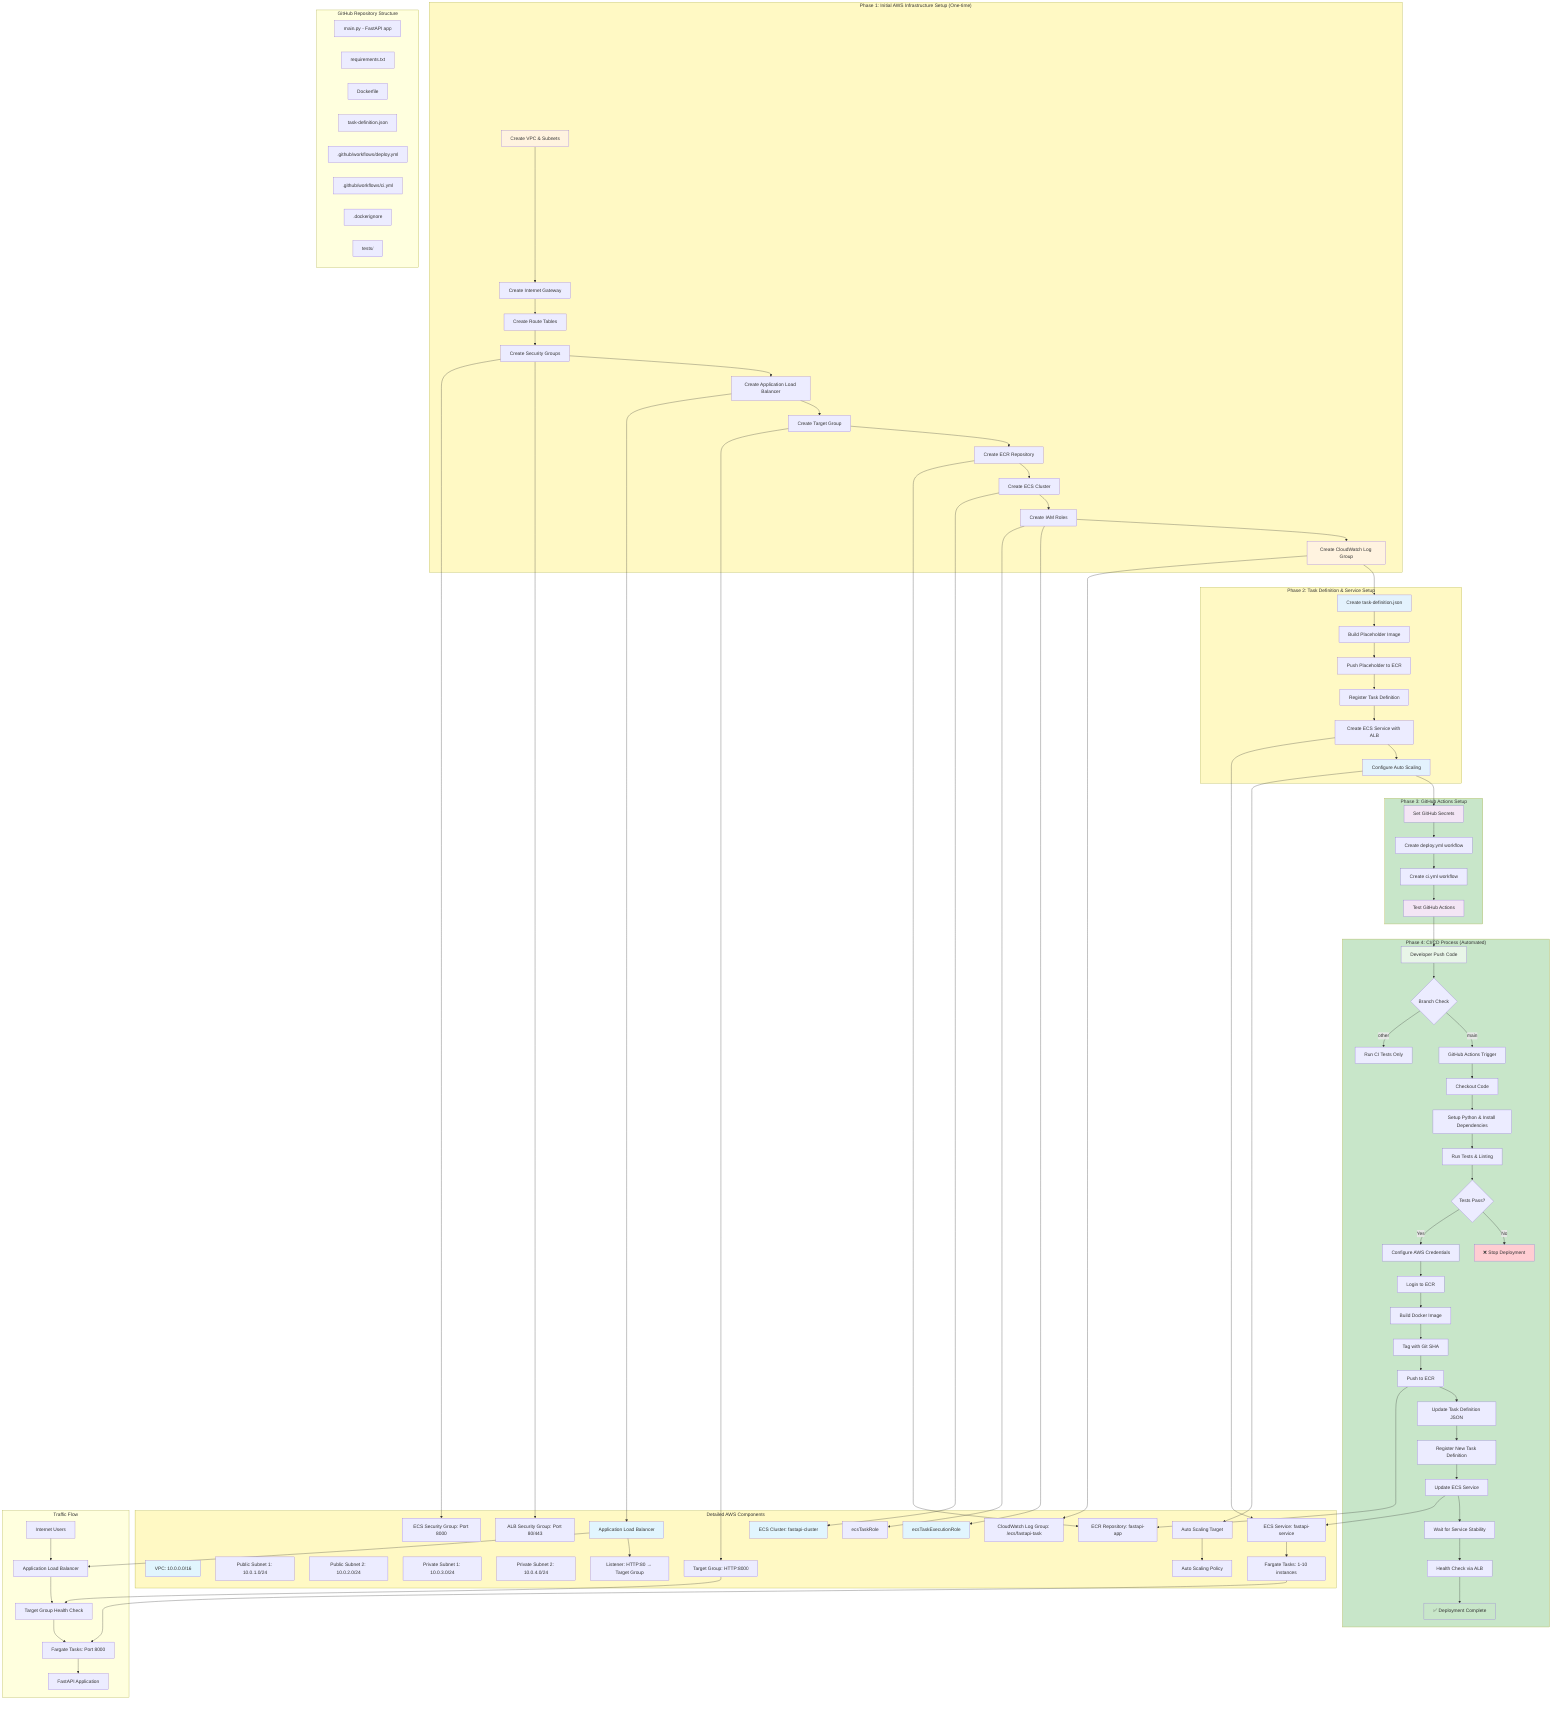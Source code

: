 flowchart TD
 subgraph subGraph0["Phase 1: Initial AWS Infrastructure Setup (One-time)"]
        A2["Create Internet Gateway"]
        A1["Create VPC & Subnets"]
        A3["Create Route Tables"]
        A4["Create Security Groups"]
        A5["Create Application Load Balancer"]
        A6["Create Target Group"]
        A7["Create ECR Repository"]
        A8["Create ECS Cluster"]
        A9["Create IAM Roles"]
        A10["Create CloudWatch Log Group"]
  end
 subgraph subGraph1["Phase 2: Task Definition & Service Setup"]
        B2["Build Placeholder Image"]
        B1["Create task-definition.json"]
        B3["Push Placeholder to ECR"]
        B4["Register Task Definition"]
        B5["Create ECS Service with ALB"]
        B6["Configure Auto Scaling"]
  end
 subgraph subGraph2["Phase 3: GitHub Actions Setup"]
        C2["Create deploy.yml workflow"]
        C1["Set GitHub Secrets"]
        C3["Create ci.yml workflow"]
        C4["Test GitHub Actions"]
  end
 subgraph subGraph3["Phase 4: CI/CD Process (Automated)"]
        D2{"Branch Check"}
        D1["Developer Push Code"]
        D3["GitHub Actions Trigger"]
        D4["Run CI Tests Only"]
        D5["Checkout Code"]
        D6["Setup Python & Install Dependencies"]
        D7["Run Tests & Linting"]
        D8{"Tests Pass?"}
        D9["❌ Stop Deployment"]
        D10["Configure AWS Credentials"]
        D11["Login to ECR"]
        D12["Build Docker Image"]
        D13["Tag with Git SHA"]
        D14["Push to ECR"]
        D15["Update Task Definition JSON"]
        D16["Register New Task Definition"]
        D17["Update ECS Service"]
        D18["Wait for Service Stability"]
        D19["Health Check via ALB"]
        D20["✅ Deployment Complete"]
  end
 subgraph subGraph4["Detailed AWS Components"]
        E1["VPC: 10.0.0.0/16"]
        E2["Public Subnet 1: 10.0.1.0/24"]
        E3["Public Subnet 2: 10.0.2.0/24"]
        E4["Private Subnet 1: 10.0.3.0/24"]
        E5["Private Subnet 2: 10.0.4.0/24"]
        F1["ALB Security Group: Port 80/443"]
        F2["ECS Security Group: Port 8000"]
        F3["Application Load Balancer"]
        F4["Target Group: HTTP:8000"]
        F5["Listener: HTTP:80 → Target Group"]
        G1["ECR Repository: fastapi-app"]
        G2["ECS Cluster: fastapi-cluster"]
        G3["ECS Service: fastapi-service"]
        G4["Fargate Tasks: 1-10 instances"]
        H1["ecsTaskExecutionRole"]
        H2["ecsTaskRole"]
        H3["CloudWatch Log Group: /ecs/fastapi-task"]
        H4["Auto Scaling Target"]
        H5["Auto Scaling Policy"]
  end
 subgraph subGraph5["GitHub Repository Structure"]
        I1["main.py - FastAPI app"]
        I2["requirements.txt"]
        I3["Dockerfile"]
        I4["task-definition.json"]
        I5[".github/workflows/deploy.yml"]
        I6[".github/workflows/ci.yml"]
        I7[".dockerignore"]
        I8["tests/"]
  end
 subgraph subGraph6["Traffic Flow"]
        J2["Application Load Balancer"]
        J1["Internet Users"]
        J3["Target Group Health Check"]
        J4["Fargate Tasks: Port 8000"]
        J5["FastAPI Application"]
  end
    A1 --> A2
    A2 --> A3
    A3 --> A4
    A4 --> A5 & F1 & F2
    A5 --> A6 & F3
    A6 --> A7 & F4
    A7 --> A8 & G1
    A8 --> A9 & G2
    A9 --> A10 & H1 & H2
    B1 --> B2
    B2 --> B3
    B3 --> B4
    B4 --> B5
    B5 --> B6 & G3
    C1 --> C2
    C2 --> C3
    C3 --> C4
    D1 --> D2
    D2 -- main --> D3
    D2 -- other --> D4
    D3 --> D5
    D5 --> D6
    D6 --> D7
    D7 --> D8
    D8 -- No --> D9
    D8 -- Yes --> D10
    D10 --> D11
    D11 --> D12
    D12 --> D13
    D13 --> D14
    D14 --> D15 & G1
    D15 --> D16
    D16 --> D17
    D17 --> D18 & G3
    D18 --> D19
    D19 --> D20
    J1 --> J2
    J2 --> J3
    J3 --> J4
    J4 --> J5
    A10 --> B1 & H3
    B6 --> C1 & H4
    C4 --> D1
    F3 --> F5 & J2
    G3 --> G4
    H4 --> H5
    F4 --> J3
    G4 --> J4
    style A1 fill:#fff3e0
    style A10 fill:#fff3e0
    style B1 fill:#e3f2fd
    style B6 fill:#e3f2fd
    style C1 fill:#f3e5f5
    style C4 fill:#f3e5f5
    style D1 fill:#e8f5e8
    style D9 fill:#ffcdd2
    style D20 fill:#c8e6c9
    style E1 fill:#e1f5fe
    style F3 fill:#e1f5fe
    style G2 fill:#e1f5fe
    style H1 fill:#e1f5fe
    style subGraph0 fill:#FFF9C4
    style subGraph4 fill:#FFF9C4
    style subGraph1 fill:#FFF9C4
    style subGraph2 fill:#C8E6C9
    style subGraph3 fill:#C8E6C9